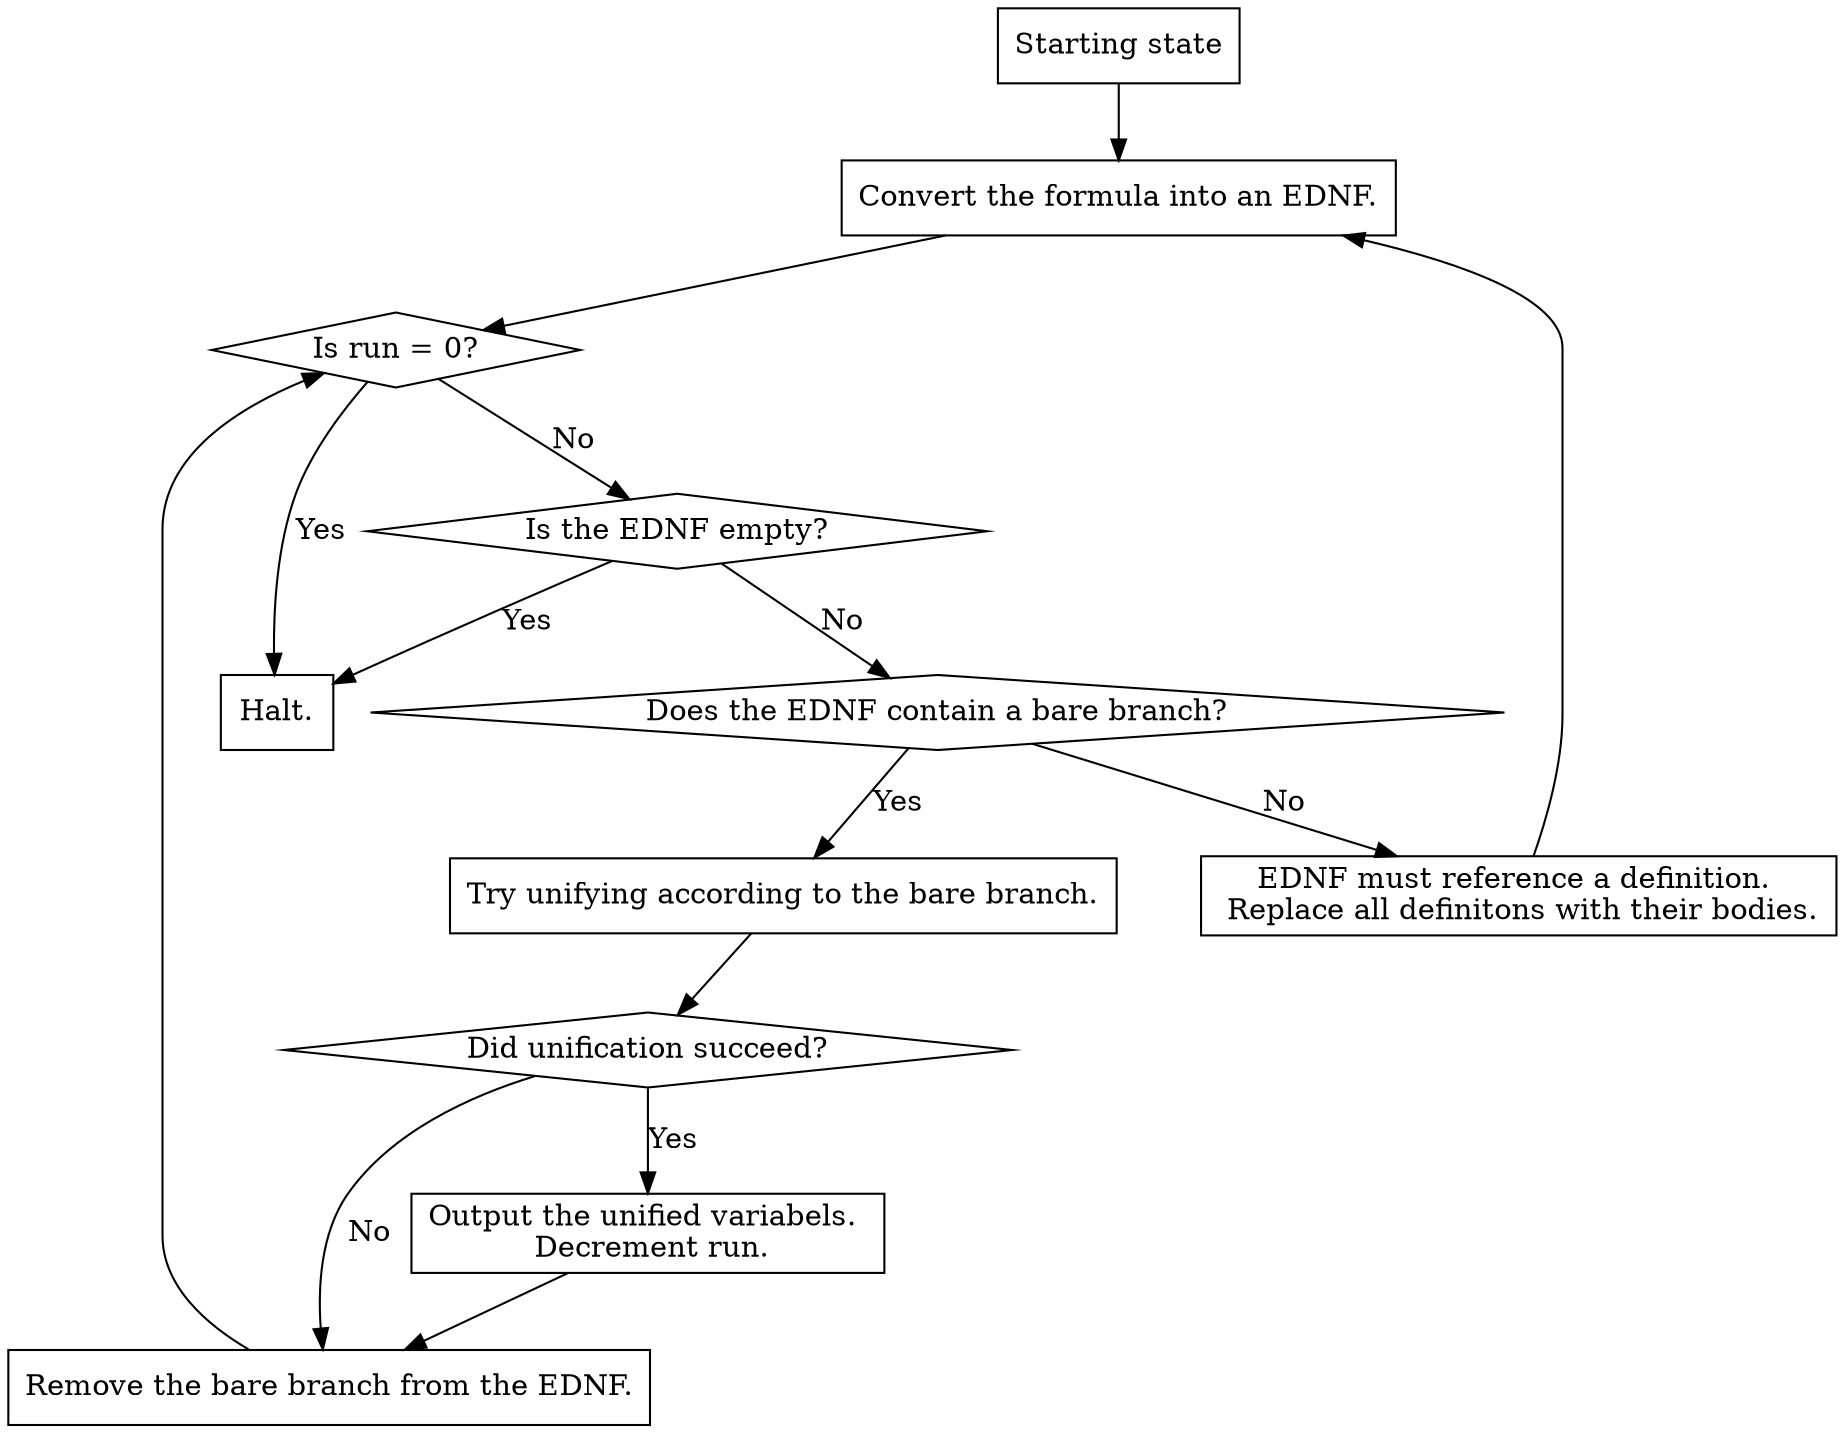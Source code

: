 digraph G {
    node [shape=rectangle];
    starting_state [label="Starting state"];
    convert_to_ednf [label="Convert the formula into an EDNF."];
    try_unifying [label="Try unifying according to the bare branch."];
    remove_bare_branch [label="Remove the bare branch from the EDNF."];
    output_unified [label="Output the unified variabels. \n Decrement run."];
    halt [label="Halt."];
    references_definition [label="EDNF must reference a definition. \n Replace all definitons with their bodies."];
    
    node [shape=diamond];
    run_equal_zero [label="Is run = 0?"];
    did_unification_succeed [label="Did unification succeed?"];
    is_ednf_empty [label="Is the EDNF empty?"];
    contains_a_bare_branch [label="Does the EDNF contain a bare branch?"];
    
    

    
    starting_state -> convert_to_ednf;
    
    
    try_unifying -> did_unification_succeed;
    
    did_unification_succeed -> output_unified [label="Yes"];
    did_unification_succeed -> remove_bare_branch [label="No"];

    output_unified -> remove_bare_branch -> run_equal_zero;
    
    contains_a_bare_branch -> try_unifying [label="Yes"];
    
    is_ednf_empty -> halt [label="Yes"];
    is_ednf_empty -> contains_a_bare_branch [label="No"];
    contains_a_bare_branch -> references_definition [label = "No"];
    
    references_definition -> convert_to_ednf;
    convert_to_ednf -> run_equal_zero;
    
    run_equal_zero -> halt [label="Yes"];
    run_equal_zero -> is_ednf_empty [label="No"];
    
    
}